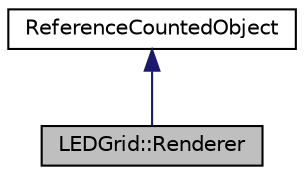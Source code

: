 digraph "LEDGrid::Renderer"
{
  bgcolor="transparent";
  edge [fontname="Helvetica",fontsize="10",labelfontname="Helvetica",labelfontsize="10"];
  node [fontname="Helvetica",fontsize="10",shape=record];
  Node0 [label="LEDGrid::Renderer",height=0.2,width=0.4,color="black", fillcolor="grey75", style="filled", fontcolor="black"];
  Node1 -> Node0 [dir="back",color="midnightblue",fontsize="10",style="solid",fontname="Helvetica"];
  Node1 [label="ReferenceCountedObject",height=0.2,width=0.4,color="black",URL="$classReferenceCountedObject.html",tooltip="A base class which provides methods for reference-counting. "];
}
